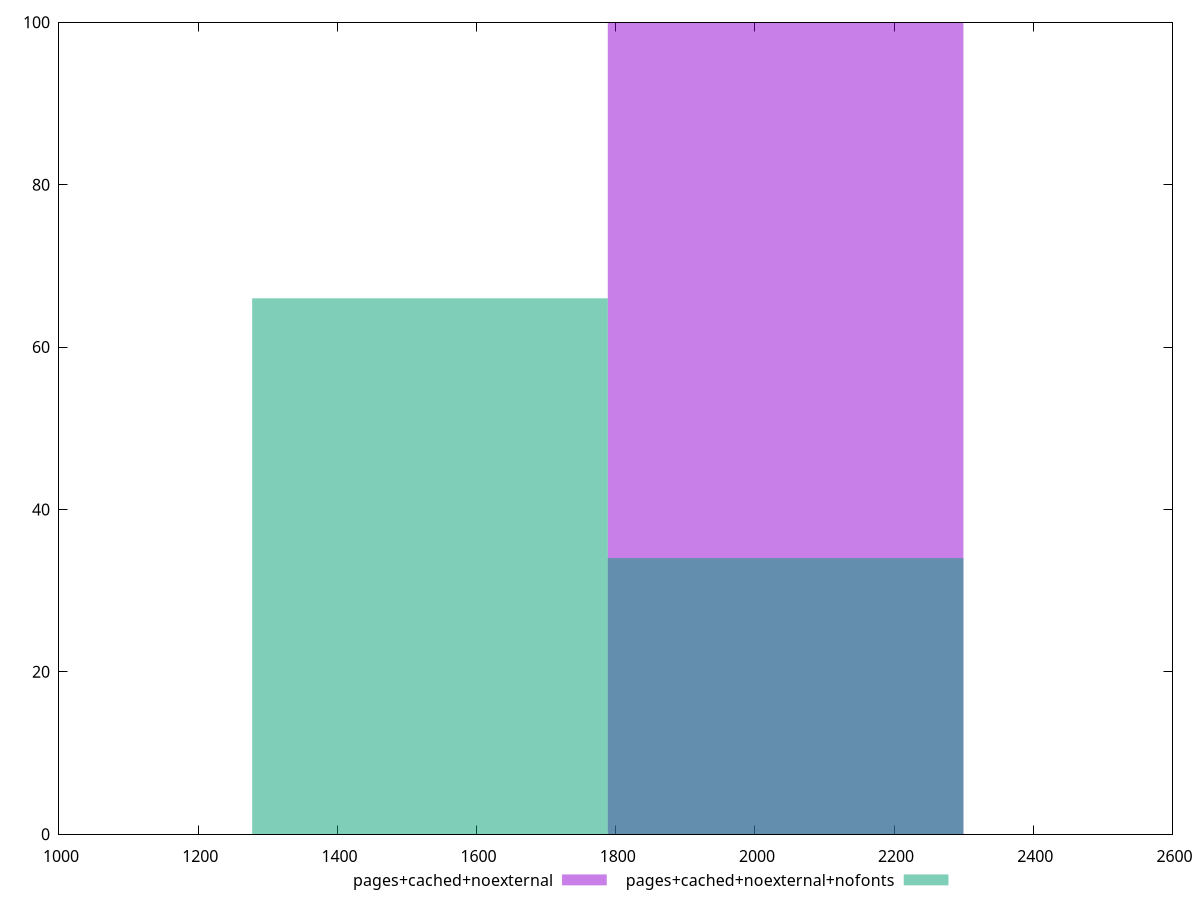 reset
set terminal svg size 640, 500 enhanced background rgb 'white'
set output "report_00007_2020-12-11T15:55:29.892Z/interactive/comparison/histogram/5_vs_6.svg"

$pagesCachedNoexternal <<EOF
2044.0534338133916 100
EOF

$pagesCachedNoexternalNofonts <<EOF
1533.0400753600438 66
2044.0534338133916 34
EOF

set key outside below
set boxwidth 511.0133584533479
set yrange [0:100]
set style fill transparent solid 0.5 noborder

plot \
  $pagesCachedNoexternal title "pages+cached+noexternal" with boxes, \
  $pagesCachedNoexternalNofonts title "pages+cached+noexternal+nofonts" with boxes, \


reset